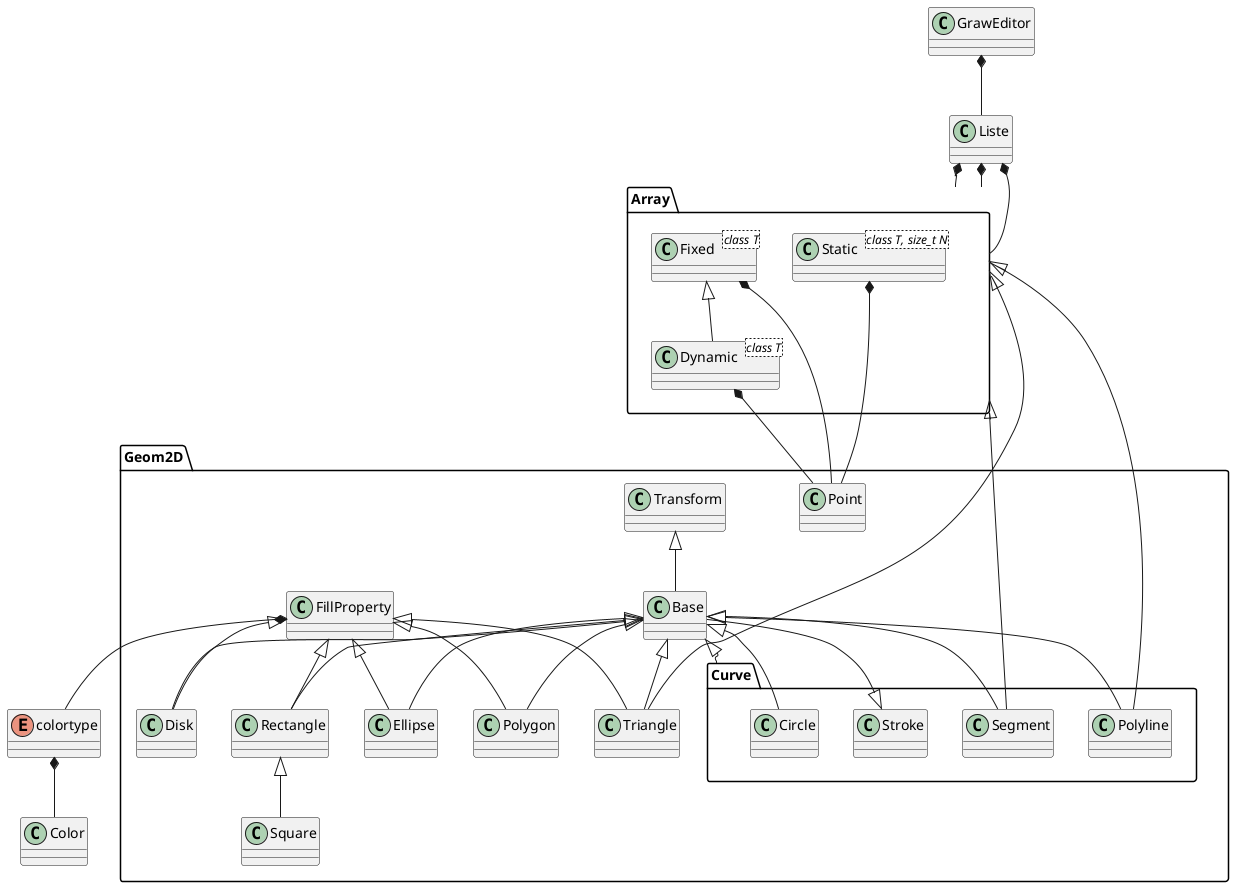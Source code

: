 @startuml GrawEditor
top to bottom direction

class GrawEditor
namespace Array {
  class Static <class T, size_t N>

  class Fixed <class T>

  class Dynamic <class T>
  Fixed <|-- Dynamic
}
class Liste
GrawEditor *-- Liste
Liste *-- Array::Dynamic
Liste *-- Array::Static
Liste *-- Array::Fixed
enum colortype
class Color
colortype *-- Color
namespace Geom2D{
  class Point
  class Transform
  class FillProperty
  Base <|-- Disk
  FillProperty <|-- Disk
  Base <|-- Ellipse
  FillProperty <|-- Ellipse
  Base <|-- Polygon
  FillProperty <|-- Polygon
  Array::Static <|-- Triangle
  Base <|-- Triangle
  FillProperty <|-- Triangle
  Base <|-- Rectangle
  FillProperty <|-- Rectangle
  Rectangle <|-- Square
  FillProperty *-- colortype

  Transform <|-- Base
  namespace Curve{
    Stroke <|-- Base
    Base <|- Segment
    Array::Static <|-- Segment
    Base <|-- Polyline
    Array::Static <|-- Polyline
    Base <|-- Circle
  }
  Base <|-- Curve::Base
}
  Fixed *-- Point
  Dynamic *-- Point
  Static *-- Point
@enduml